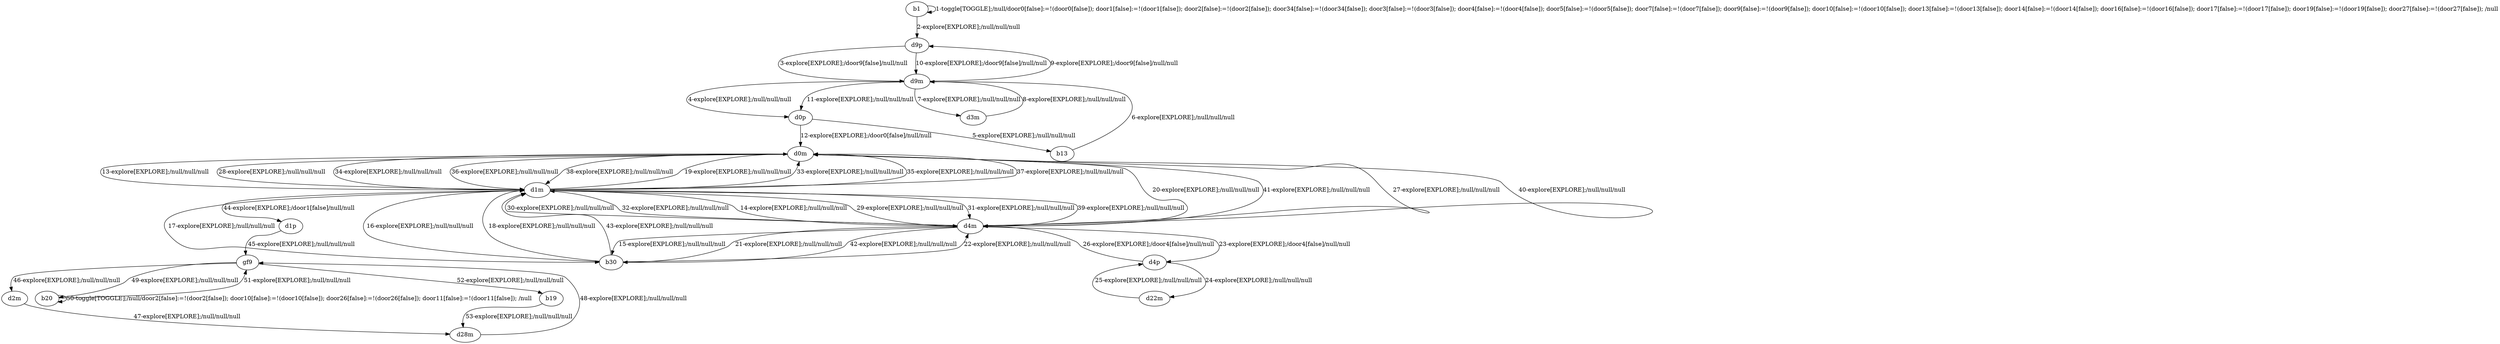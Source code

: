 # Total number of goals covered by this test: 1
# gf9 --> b19

digraph g {
"b1" -> "b1" [label = "1-toggle[TOGGLE];/null/door0[false]:=!(door0[false]); door1[false]:=!(door1[false]); door2[false]:=!(door2[false]); door34[false]:=!(door34[false]); door3[false]:=!(door3[false]); door4[false]:=!(door4[false]); door5[false]:=!(door5[false]); door7[false]:=!(door7[false]); door9[false]:=!(door9[false]); door10[false]:=!(door10[false]); door13[false]:=!(door13[false]); door14[false]:=!(door14[false]); door16[false]:=!(door16[false]); door17[false]:=!(door17[false]); door19[false]:=!(door19[false]); door27[false]:=!(door27[false]); /null"];
"b1" -> "d9p" [label = "2-explore[EXPLORE];/null/null/null"];
"d9p" -> "d9m" [label = "3-explore[EXPLORE];/door9[false]/null/null"];
"d9m" -> "d0p" [label = "4-explore[EXPLORE];/null/null/null"];
"d0p" -> "b13" [label = "5-explore[EXPLORE];/null/null/null"];
"b13" -> "d9m" [label = "6-explore[EXPLORE];/null/null/null"];
"d9m" -> "d3m" [label = "7-explore[EXPLORE];/null/null/null"];
"d3m" -> "d9m" [label = "8-explore[EXPLORE];/null/null/null"];
"d9m" -> "d9p" [label = "9-explore[EXPLORE];/door9[false]/null/null"];
"d9p" -> "d9m" [label = "10-explore[EXPLORE];/door9[false]/null/null"];
"d9m" -> "d0p" [label = "11-explore[EXPLORE];/null/null/null"];
"d0p" -> "d0m" [label = "12-explore[EXPLORE];/door0[false]/null/null"];
"d0m" -> "d1m" [label = "13-explore[EXPLORE];/null/null/null"];
"d1m" -> "d4m" [label = "14-explore[EXPLORE];/null/null/null"];
"d4m" -> "b30" [label = "15-explore[EXPLORE];/null/null/null"];
"b30" -> "d1m" [label = "16-explore[EXPLORE];/null/null/null"];
"d1m" -> "b30" [label = "17-explore[EXPLORE];/null/null/null"];
"b30" -> "d1m" [label = "18-explore[EXPLORE];/null/null/null"];
"d1m" -> "d0m" [label = "19-explore[EXPLORE];/null/null/null"];
"d0m" -> "d4m" [label = "20-explore[EXPLORE];/null/null/null"];
"d4m" -> "b30" [label = "21-explore[EXPLORE];/null/null/null"];
"b30" -> "d4m" [label = "22-explore[EXPLORE];/null/null/null"];
"d4m" -> "d4p" [label = "23-explore[EXPLORE];/door4[false]/null/null"];
"d4p" -> "d22m" [label = "24-explore[EXPLORE];/null/null/null"];
"d22m" -> "d4p" [label = "25-explore[EXPLORE];/null/null/null"];
"d4p" -> "d4m" [label = "26-explore[EXPLORE];/door4[false]/null/null"];
"d4m" -> "d0m" [label = "27-explore[EXPLORE];/null/null/null"];
"d0m" -> "d1m" [label = "28-explore[EXPLORE];/null/null/null"];
"d1m" -> "d4m" [label = "29-explore[EXPLORE];/null/null/null"];
"d4m" -> "d1m" [label = "30-explore[EXPLORE];/null/null/null"];
"d1m" -> "d4m" [label = "31-explore[EXPLORE];/null/null/null"];
"d4m" -> "d1m" [label = "32-explore[EXPLORE];/null/null/null"];
"d1m" -> "d0m" [label = "33-explore[EXPLORE];/null/null/null"];
"d0m" -> "d1m" [label = "34-explore[EXPLORE];/null/null/null"];
"d1m" -> "d0m" [label = "35-explore[EXPLORE];/null/null/null"];
"d0m" -> "d1m" [label = "36-explore[EXPLORE];/null/null/null"];
"d1m" -> "d0m" [label = "37-explore[EXPLORE];/null/null/null"];
"d0m" -> "d1m" [label = "38-explore[EXPLORE];/null/null/null"];
"d1m" -> "d4m" [label = "39-explore[EXPLORE];/null/null/null"];
"d4m" -> "d0m" [label = "40-explore[EXPLORE];/null/null/null"];
"d0m" -> "d4m" [label = "41-explore[EXPLORE];/null/null/null"];
"d4m" -> "b30" [label = "42-explore[EXPLORE];/null/null/null"];
"b30" -> "d1m" [label = "43-explore[EXPLORE];/null/null/null"];
"d1m" -> "d1p" [label = "44-explore[EXPLORE];/door1[false]/null/null"];
"d1p" -> "gf9" [label = "45-explore[EXPLORE];/null/null/null"];
"gf9" -> "d2m" [label = "46-explore[EXPLORE];/null/null/null"];
"d2m" -> "d28m" [label = "47-explore[EXPLORE];/null/null/null"];
"d28m" -> "gf9" [label = "48-explore[EXPLORE];/null/null/null"];
"gf9" -> "b20" [label = "49-explore[EXPLORE];/null/null/null"];
"b20" -> "b20" [label = "50-toggle[TOGGLE];/null/door2[false]:=!(door2[false]); door10[false]:=!(door10[false]); door26[false]:=!(door26[false]); door11[false]:=!(door11[false]); /null"];
"b20" -> "gf9" [label = "51-explore[EXPLORE];/null/null/null"];
"gf9" -> "b19" [label = "52-explore[EXPLORE];/null/null/null"];
"b19" -> "d28m" [label = "53-explore[EXPLORE];/null/null/null"];
}